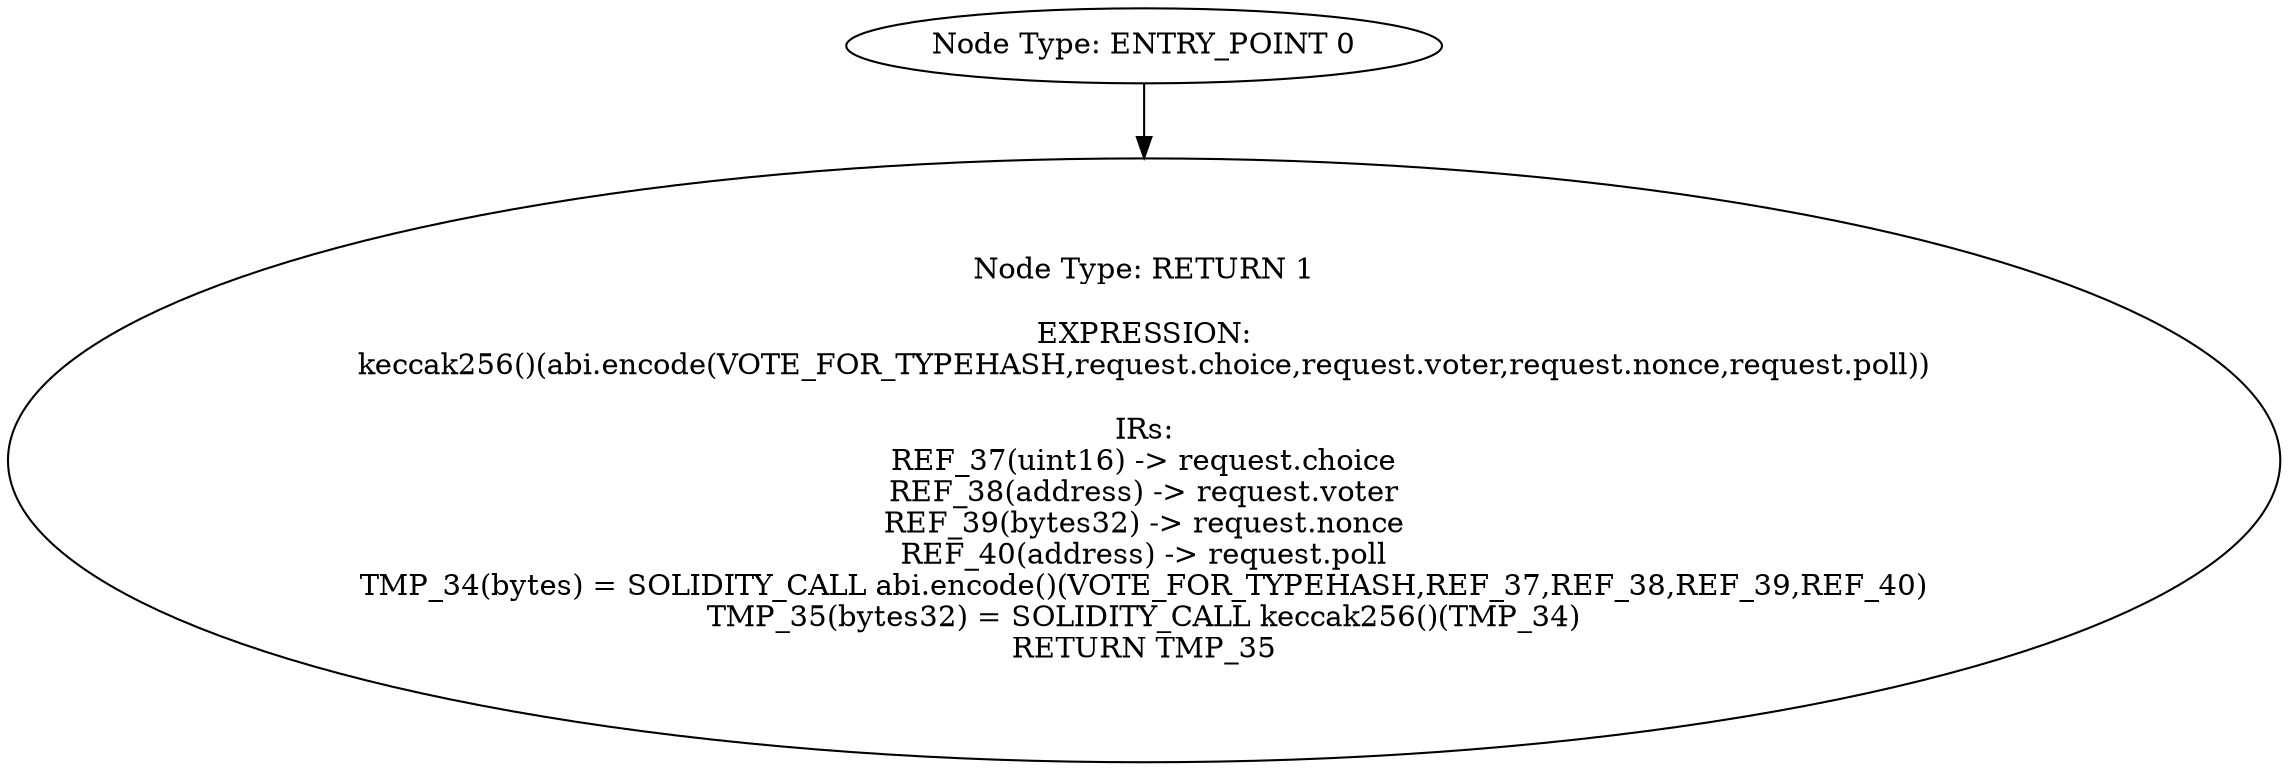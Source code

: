 digraph{
0[label="Node Type: ENTRY_POINT 0
"];
0->1;
1[label="Node Type: RETURN 1

EXPRESSION:
keccak256()(abi.encode(VOTE_FOR_TYPEHASH,request.choice,request.voter,request.nonce,request.poll))

IRs:
REF_37(uint16) -> request.choice
REF_38(address) -> request.voter
REF_39(bytes32) -> request.nonce
REF_40(address) -> request.poll
TMP_34(bytes) = SOLIDITY_CALL abi.encode()(VOTE_FOR_TYPEHASH,REF_37,REF_38,REF_39,REF_40)
TMP_35(bytes32) = SOLIDITY_CALL keccak256()(TMP_34)
RETURN TMP_35"];
}
